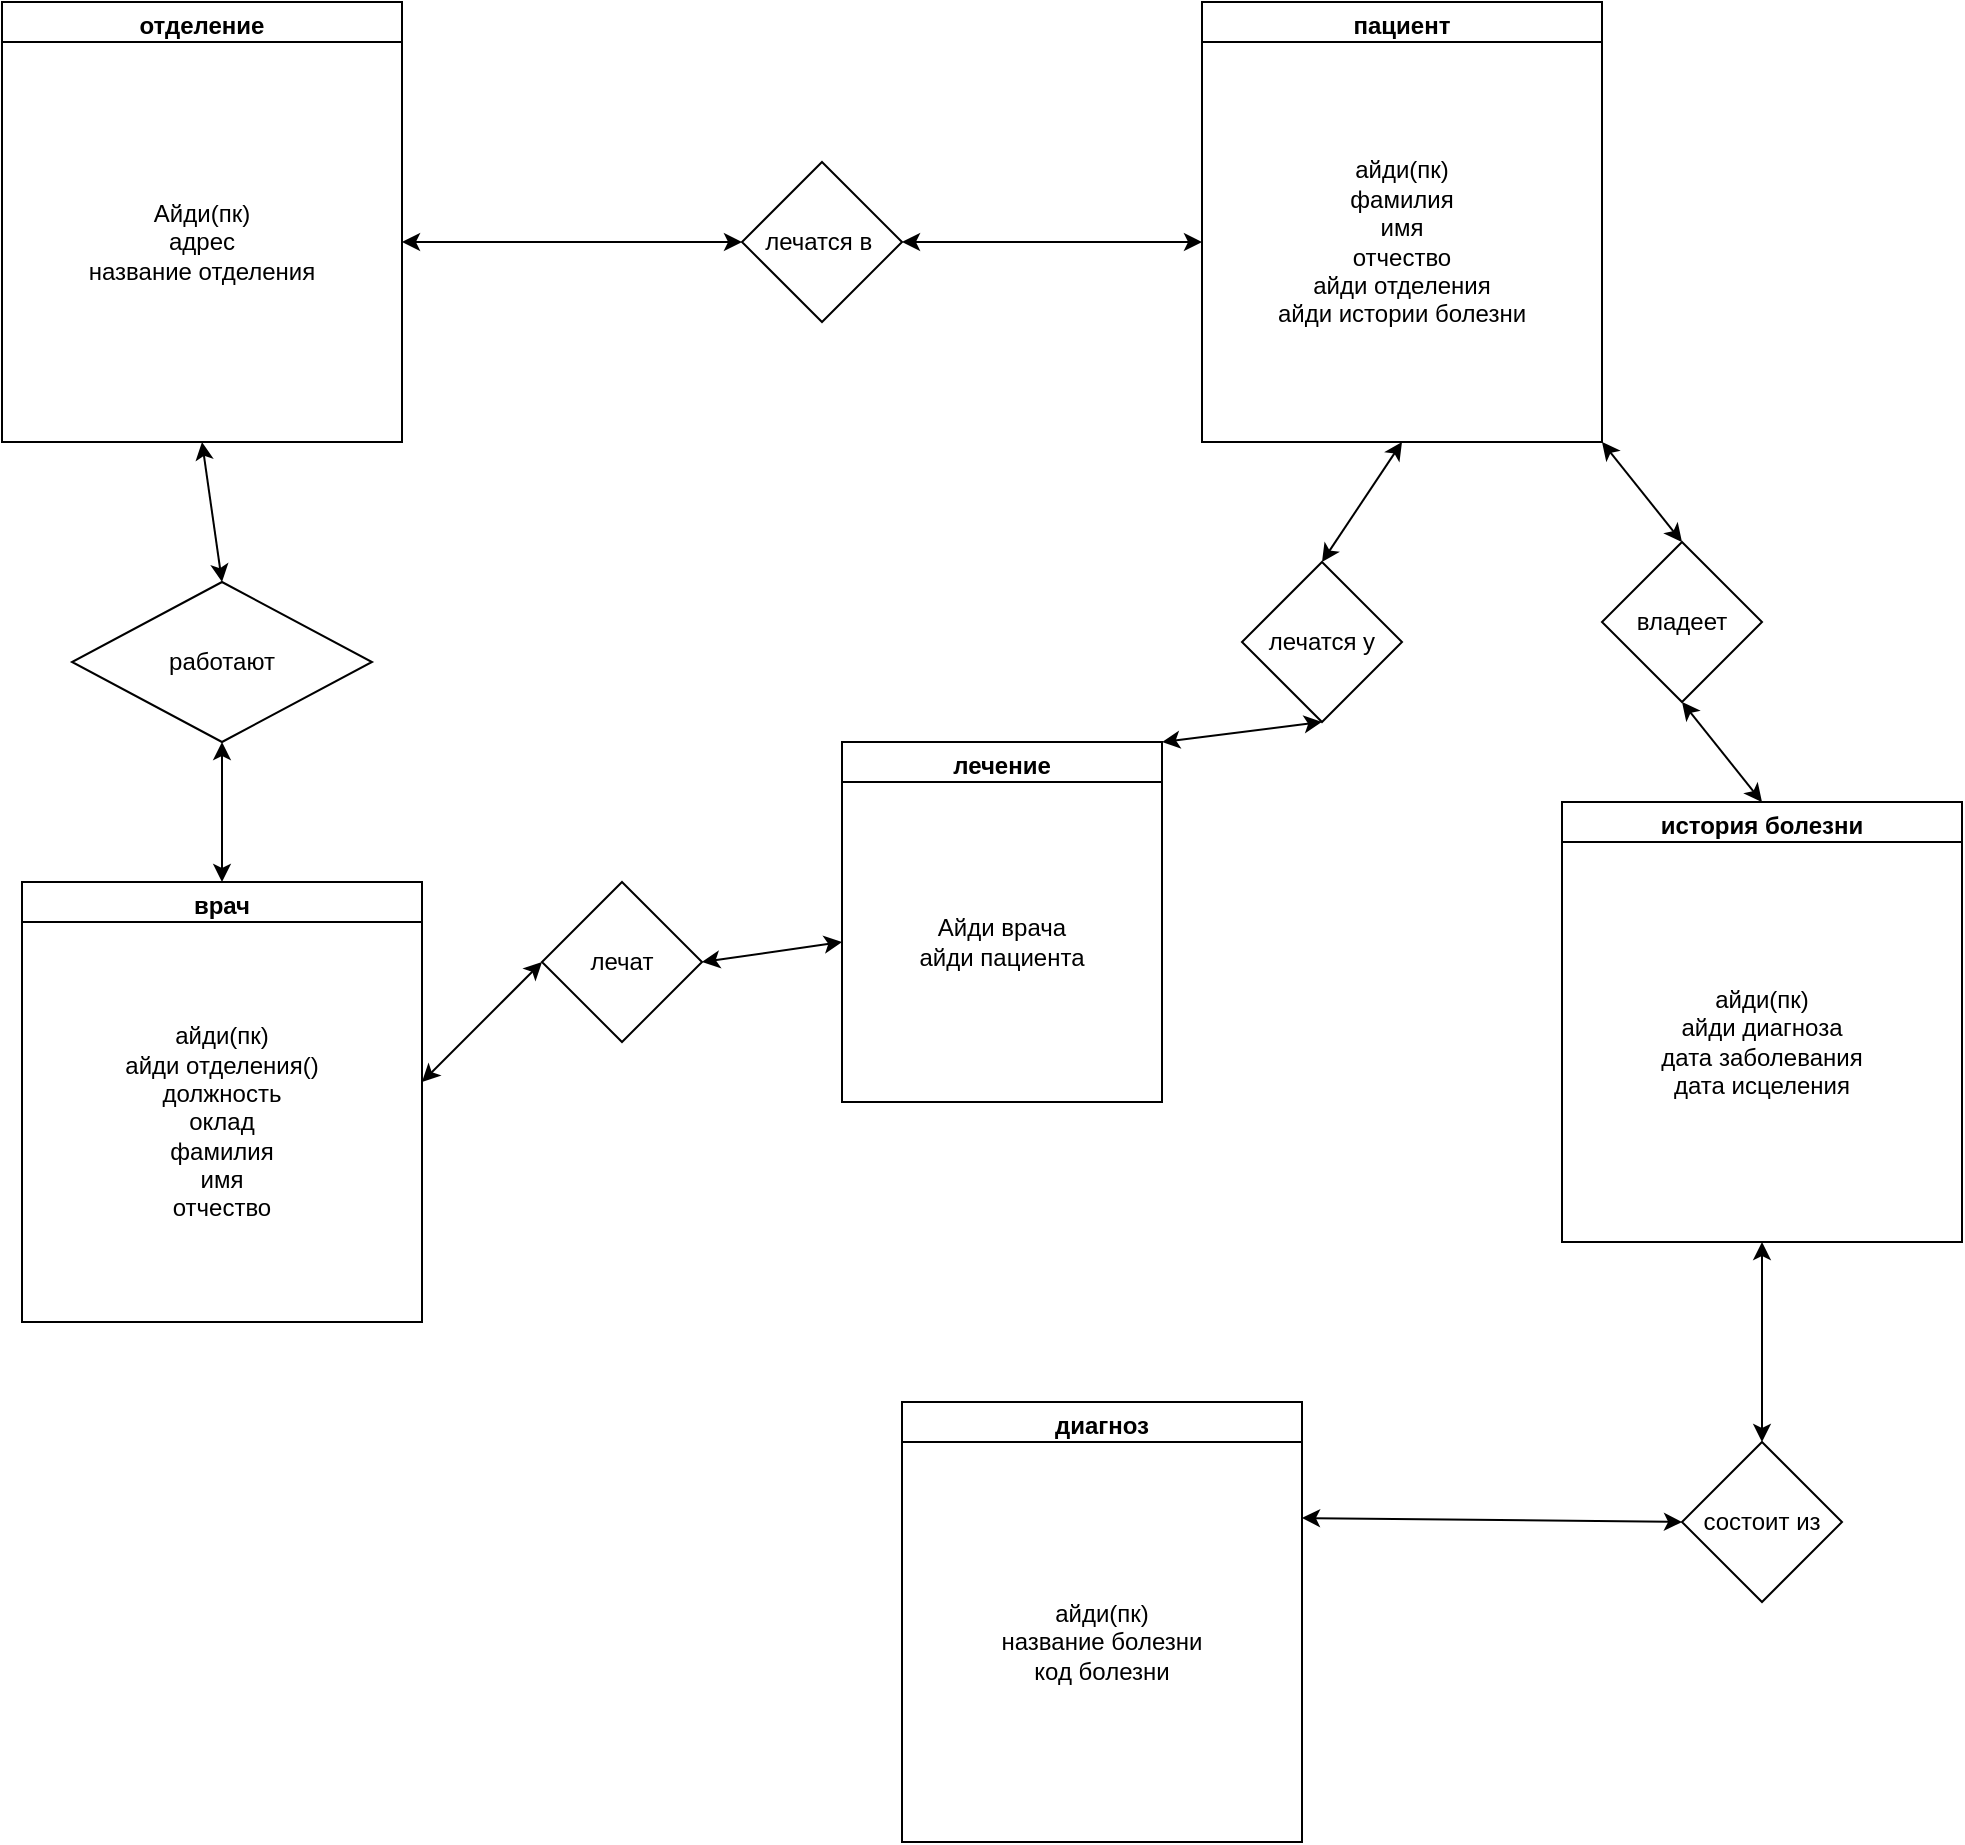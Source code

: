 <mxfile version="22.0.8" type="github">
  <diagram name="Страница — 1" id="gn68FRjg7Zxm2X2_TWse">
    <mxGraphModel dx="2020" dy="1957" grid="1" gridSize="10" guides="1" tooltips="1" connect="1" arrows="1" fold="1" page="1" pageScale="1" pageWidth="827" pageHeight="1169" math="0" shadow="0">
      <root>
        <mxCell id="0" />
        <mxCell id="1" parent="0" />
        <mxCell id="-xs1iI6ftxm_-aN_QgvH-1" value="отделение" style="swimlane;whiteSpace=wrap;html=1;" vertex="1" parent="1">
          <mxGeometry x="-10" y="-20" width="200" height="220" as="geometry" />
        </mxCell>
        <mxCell id="-xs1iI6ftxm_-aN_QgvH-2" value="Айди(пк)&lt;br&gt;адрес&lt;br&gt;название отделения" style="whiteSpace=wrap;html=1;aspect=fixed;" vertex="1" parent="-xs1iI6ftxm_-aN_QgvH-1">
          <mxGeometry y="20" width="200" height="200" as="geometry" />
        </mxCell>
        <mxCell id="-xs1iI6ftxm_-aN_QgvH-3" value="пациент" style="swimlane;whiteSpace=wrap;html=1;" vertex="1" parent="1">
          <mxGeometry x="590" y="-20" width="200" height="220" as="geometry" />
        </mxCell>
        <mxCell id="-xs1iI6ftxm_-aN_QgvH-4" value="айди(пк)&lt;br&gt;фамилия&lt;br&gt;имя&lt;br&gt;отчество&lt;br&gt;айди отделения&lt;br&gt;айди истории болезни" style="whiteSpace=wrap;html=1;aspect=fixed;" vertex="1" parent="-xs1iI6ftxm_-aN_QgvH-3">
          <mxGeometry y="20" width="200" height="200" as="geometry" />
        </mxCell>
        <mxCell id="-xs1iI6ftxm_-aN_QgvH-5" value="врач" style="swimlane;whiteSpace=wrap;html=1;" vertex="1" parent="1">
          <mxGeometry y="420" width="200" height="220" as="geometry" />
        </mxCell>
        <mxCell id="-xs1iI6ftxm_-aN_QgvH-6" value="айди(пк)&lt;br&gt;айди отделения()&lt;br&gt;должность&lt;br&gt;оклад&lt;br&gt;фамилия&lt;br&gt;имя&lt;br&gt;отчество" style="whiteSpace=wrap;html=1;aspect=fixed;" vertex="1" parent="-xs1iI6ftxm_-aN_QgvH-5">
          <mxGeometry y="20" width="200" height="200" as="geometry" />
        </mxCell>
        <mxCell id="-xs1iI6ftxm_-aN_QgvH-7" value="история болезни" style="swimlane;whiteSpace=wrap;html=1;" vertex="1" parent="1">
          <mxGeometry x="770" y="380" width="200" height="220" as="geometry" />
        </mxCell>
        <mxCell id="-xs1iI6ftxm_-aN_QgvH-8" value="айди(пк)&lt;br&gt;айди диагноза&lt;br&gt;дата заболевания&lt;br&gt;дата исцеления" style="whiteSpace=wrap;html=1;aspect=fixed;" vertex="1" parent="-xs1iI6ftxm_-aN_QgvH-7">
          <mxGeometry y="20" width="200" height="200" as="geometry" />
        </mxCell>
        <mxCell id="-xs1iI6ftxm_-aN_QgvH-9" value="диагноз" style="swimlane;whiteSpace=wrap;html=1;" vertex="1" parent="1">
          <mxGeometry x="440" y="680" width="200" height="220" as="geometry" />
        </mxCell>
        <mxCell id="-xs1iI6ftxm_-aN_QgvH-10" value="айди(пк)&lt;br&gt;название болезни&lt;br&gt;код болезни&lt;br&gt;" style="whiteSpace=wrap;html=1;aspect=fixed;" vertex="1" parent="-xs1iI6ftxm_-aN_QgvH-9">
          <mxGeometry y="20" width="200" height="200" as="geometry" />
        </mxCell>
        <mxCell id="-xs1iI6ftxm_-aN_QgvH-11" value="лечение" style="swimlane;whiteSpace=wrap;html=1;" vertex="1" parent="1">
          <mxGeometry x="410" y="350" width="160" height="180" as="geometry" />
        </mxCell>
        <mxCell id="-xs1iI6ftxm_-aN_QgvH-12" value="Айди врача&lt;br&gt;айди пациента" style="whiteSpace=wrap;html=1;aspect=fixed;" vertex="1" parent="-xs1iI6ftxm_-aN_QgvH-11">
          <mxGeometry y="20" width="160" height="160" as="geometry" />
        </mxCell>
        <mxCell id="-xs1iI6ftxm_-aN_QgvH-13" value="лечатся в&amp;nbsp;" style="rhombus;whiteSpace=wrap;html=1;" vertex="1" parent="1">
          <mxGeometry x="360" y="60" width="80" height="80" as="geometry" />
        </mxCell>
        <mxCell id="-xs1iI6ftxm_-aN_QgvH-14" value="работают" style="rhombus;whiteSpace=wrap;html=1;" vertex="1" parent="1">
          <mxGeometry x="25" y="270" width="150" height="80" as="geometry" />
        </mxCell>
        <mxCell id="-xs1iI6ftxm_-aN_QgvH-15" value="" style="endArrow=classic;startArrow=classic;html=1;rounded=0;entryX=0.5;entryY=1;entryDx=0;entryDy=0;exitX=0.5;exitY=0;exitDx=0;exitDy=0;" edge="1" parent="1" source="-xs1iI6ftxm_-aN_QgvH-14" target="-xs1iI6ftxm_-aN_QgvH-2">
          <mxGeometry width="50" height="50" relative="1" as="geometry">
            <mxPoint x="80" y="260" as="sourcePoint" />
            <mxPoint x="130" y="210" as="targetPoint" />
          </mxGeometry>
        </mxCell>
        <mxCell id="-xs1iI6ftxm_-aN_QgvH-16" value="" style="endArrow=classic;startArrow=classic;html=1;rounded=0;entryX=0.5;entryY=1;entryDx=0;entryDy=0;exitX=0.5;exitY=0;exitDx=0;exitDy=0;" edge="1" parent="1" source="-xs1iI6ftxm_-aN_QgvH-5" target="-xs1iI6ftxm_-aN_QgvH-14">
          <mxGeometry width="50" height="50" relative="1" as="geometry">
            <mxPoint x="70" y="400" as="sourcePoint" />
            <mxPoint x="120" y="350" as="targetPoint" />
          </mxGeometry>
        </mxCell>
        <mxCell id="-xs1iI6ftxm_-aN_QgvH-17" value="" style="endArrow=classic;startArrow=classic;html=1;rounded=0;entryX=0;entryY=0.5;entryDx=0;entryDy=0;" edge="1" parent="1" source="-xs1iI6ftxm_-aN_QgvH-2" target="-xs1iI6ftxm_-aN_QgvH-13">
          <mxGeometry width="50" height="50" relative="1" as="geometry">
            <mxPoint x="270" y="130" as="sourcePoint" />
            <mxPoint x="320" y="80" as="targetPoint" />
          </mxGeometry>
        </mxCell>
        <mxCell id="-xs1iI6ftxm_-aN_QgvH-18" value="" style="endArrow=classic;startArrow=classic;html=1;rounded=0;entryX=0;entryY=0.5;entryDx=0;entryDy=0;exitX=1;exitY=0.5;exitDx=0;exitDy=0;" edge="1" parent="1" source="-xs1iI6ftxm_-aN_QgvH-13" target="-xs1iI6ftxm_-aN_QgvH-4">
          <mxGeometry width="50" height="50" relative="1" as="geometry">
            <mxPoint x="480" y="120" as="sourcePoint" />
            <mxPoint x="530" y="70" as="targetPoint" />
          </mxGeometry>
        </mxCell>
        <mxCell id="-xs1iI6ftxm_-aN_QgvH-19" value="лечатся у" style="rhombus;whiteSpace=wrap;html=1;" vertex="1" parent="1">
          <mxGeometry x="610" y="260" width="80" height="80" as="geometry" />
        </mxCell>
        <mxCell id="-xs1iI6ftxm_-aN_QgvH-20" value="лечат" style="rhombus;whiteSpace=wrap;html=1;" vertex="1" parent="1">
          <mxGeometry x="260" y="420" width="80" height="80" as="geometry" />
        </mxCell>
        <mxCell id="-xs1iI6ftxm_-aN_QgvH-21" value="" style="endArrow=classic;startArrow=classic;html=1;rounded=0;entryX=0;entryY=0.5;entryDx=0;entryDy=0;exitX=1;exitY=0.5;exitDx=0;exitDy=0;" edge="1" parent="1" source="-xs1iI6ftxm_-aN_QgvH-20" target="-xs1iI6ftxm_-aN_QgvH-12">
          <mxGeometry width="50" height="50" relative="1" as="geometry">
            <mxPoint x="350" y="510" as="sourcePoint" />
            <mxPoint x="400" y="460" as="targetPoint" />
          </mxGeometry>
        </mxCell>
        <mxCell id="-xs1iI6ftxm_-aN_QgvH-22" value="" style="endArrow=classic;startArrow=classic;html=1;rounded=0;entryX=0;entryY=0.5;entryDx=0;entryDy=0;exitX=1;exitY=0.4;exitDx=0;exitDy=0;exitPerimeter=0;" edge="1" parent="1" source="-xs1iI6ftxm_-aN_QgvH-6" target="-xs1iI6ftxm_-aN_QgvH-20">
          <mxGeometry width="50" height="50" relative="1" as="geometry">
            <mxPoint x="200" y="540" as="sourcePoint" />
            <mxPoint x="250" y="490" as="targetPoint" />
          </mxGeometry>
        </mxCell>
        <mxCell id="-xs1iI6ftxm_-aN_QgvH-23" value="" style="endArrow=classic;startArrow=classic;html=1;rounded=0;exitX=1;exitY=0;exitDx=0;exitDy=0;entryX=0.5;entryY=1;entryDx=0;entryDy=0;" edge="1" parent="1" source="-xs1iI6ftxm_-aN_QgvH-11" target="-xs1iI6ftxm_-aN_QgvH-19">
          <mxGeometry width="50" height="50" relative="1" as="geometry">
            <mxPoint x="570" y="390" as="sourcePoint" />
            <mxPoint x="620" y="340" as="targetPoint" />
          </mxGeometry>
        </mxCell>
        <mxCell id="-xs1iI6ftxm_-aN_QgvH-24" value="" style="endArrow=classic;startArrow=classic;html=1;rounded=0;entryX=0.5;entryY=1;entryDx=0;entryDy=0;exitX=0.5;exitY=0;exitDx=0;exitDy=0;" edge="1" parent="1" source="-xs1iI6ftxm_-aN_QgvH-19" target="-xs1iI6ftxm_-aN_QgvH-4">
          <mxGeometry width="50" height="50" relative="1" as="geometry">
            <mxPoint x="680" y="270" as="sourcePoint" />
            <mxPoint x="730" y="220" as="targetPoint" />
          </mxGeometry>
        </mxCell>
        <mxCell id="-xs1iI6ftxm_-aN_QgvH-25" value="владеет" style="rhombus;whiteSpace=wrap;html=1;" vertex="1" parent="1">
          <mxGeometry x="790" y="250" width="80" height="80" as="geometry" />
        </mxCell>
        <mxCell id="-xs1iI6ftxm_-aN_QgvH-26" value="" style="endArrow=classic;startArrow=classic;html=1;rounded=0;exitX=0.5;exitY=0;exitDx=0;exitDy=0;entryX=1;entryY=1;entryDx=0;entryDy=0;" edge="1" parent="1" source="-xs1iI6ftxm_-aN_QgvH-25" target="-xs1iI6ftxm_-aN_QgvH-4">
          <mxGeometry width="50" height="50" relative="1" as="geometry">
            <mxPoint x="770" y="260" as="sourcePoint" />
            <mxPoint x="820" y="210" as="targetPoint" />
          </mxGeometry>
        </mxCell>
        <mxCell id="-xs1iI6ftxm_-aN_QgvH-27" value="" style="endArrow=classic;startArrow=classic;html=1;rounded=0;exitX=0.5;exitY=0;exitDx=0;exitDy=0;entryX=0.5;entryY=1;entryDx=0;entryDy=0;" edge="1" parent="1" source="-xs1iI6ftxm_-aN_QgvH-7" target="-xs1iI6ftxm_-aN_QgvH-25">
          <mxGeometry width="50" height="50" relative="1" as="geometry">
            <mxPoint x="850" y="360" as="sourcePoint" />
            <mxPoint x="900" y="310" as="targetPoint" />
          </mxGeometry>
        </mxCell>
        <mxCell id="-xs1iI6ftxm_-aN_QgvH-28" value="состоит из" style="rhombus;whiteSpace=wrap;html=1;" vertex="1" parent="1">
          <mxGeometry x="830" y="700" width="80" height="80" as="geometry" />
        </mxCell>
        <mxCell id="-xs1iI6ftxm_-aN_QgvH-29" value="" style="endArrow=classic;startArrow=classic;html=1;rounded=0;entryX=0;entryY=0.5;entryDx=0;entryDy=0;exitX=1;exitY=0.19;exitDx=0;exitDy=0;exitPerimeter=0;" edge="1" parent="1" source="-xs1iI6ftxm_-aN_QgvH-10" target="-xs1iI6ftxm_-aN_QgvH-28">
          <mxGeometry width="50" height="50" relative="1" as="geometry">
            <mxPoint x="710" y="790" as="sourcePoint" />
            <mxPoint x="760" y="740" as="targetPoint" />
          </mxGeometry>
        </mxCell>
        <mxCell id="-xs1iI6ftxm_-aN_QgvH-30" value="" style="endArrow=classic;startArrow=classic;html=1;rounded=0;entryX=0.5;entryY=1;entryDx=0;entryDy=0;exitX=0.5;exitY=0;exitDx=0;exitDy=0;" edge="1" parent="1" source="-xs1iI6ftxm_-aN_QgvH-28" target="-xs1iI6ftxm_-aN_QgvH-8">
          <mxGeometry width="50" height="50" relative="1" as="geometry">
            <mxPoint x="820" y="670" as="sourcePoint" />
            <mxPoint x="870" y="620" as="targetPoint" />
          </mxGeometry>
        </mxCell>
      </root>
    </mxGraphModel>
  </diagram>
</mxfile>

